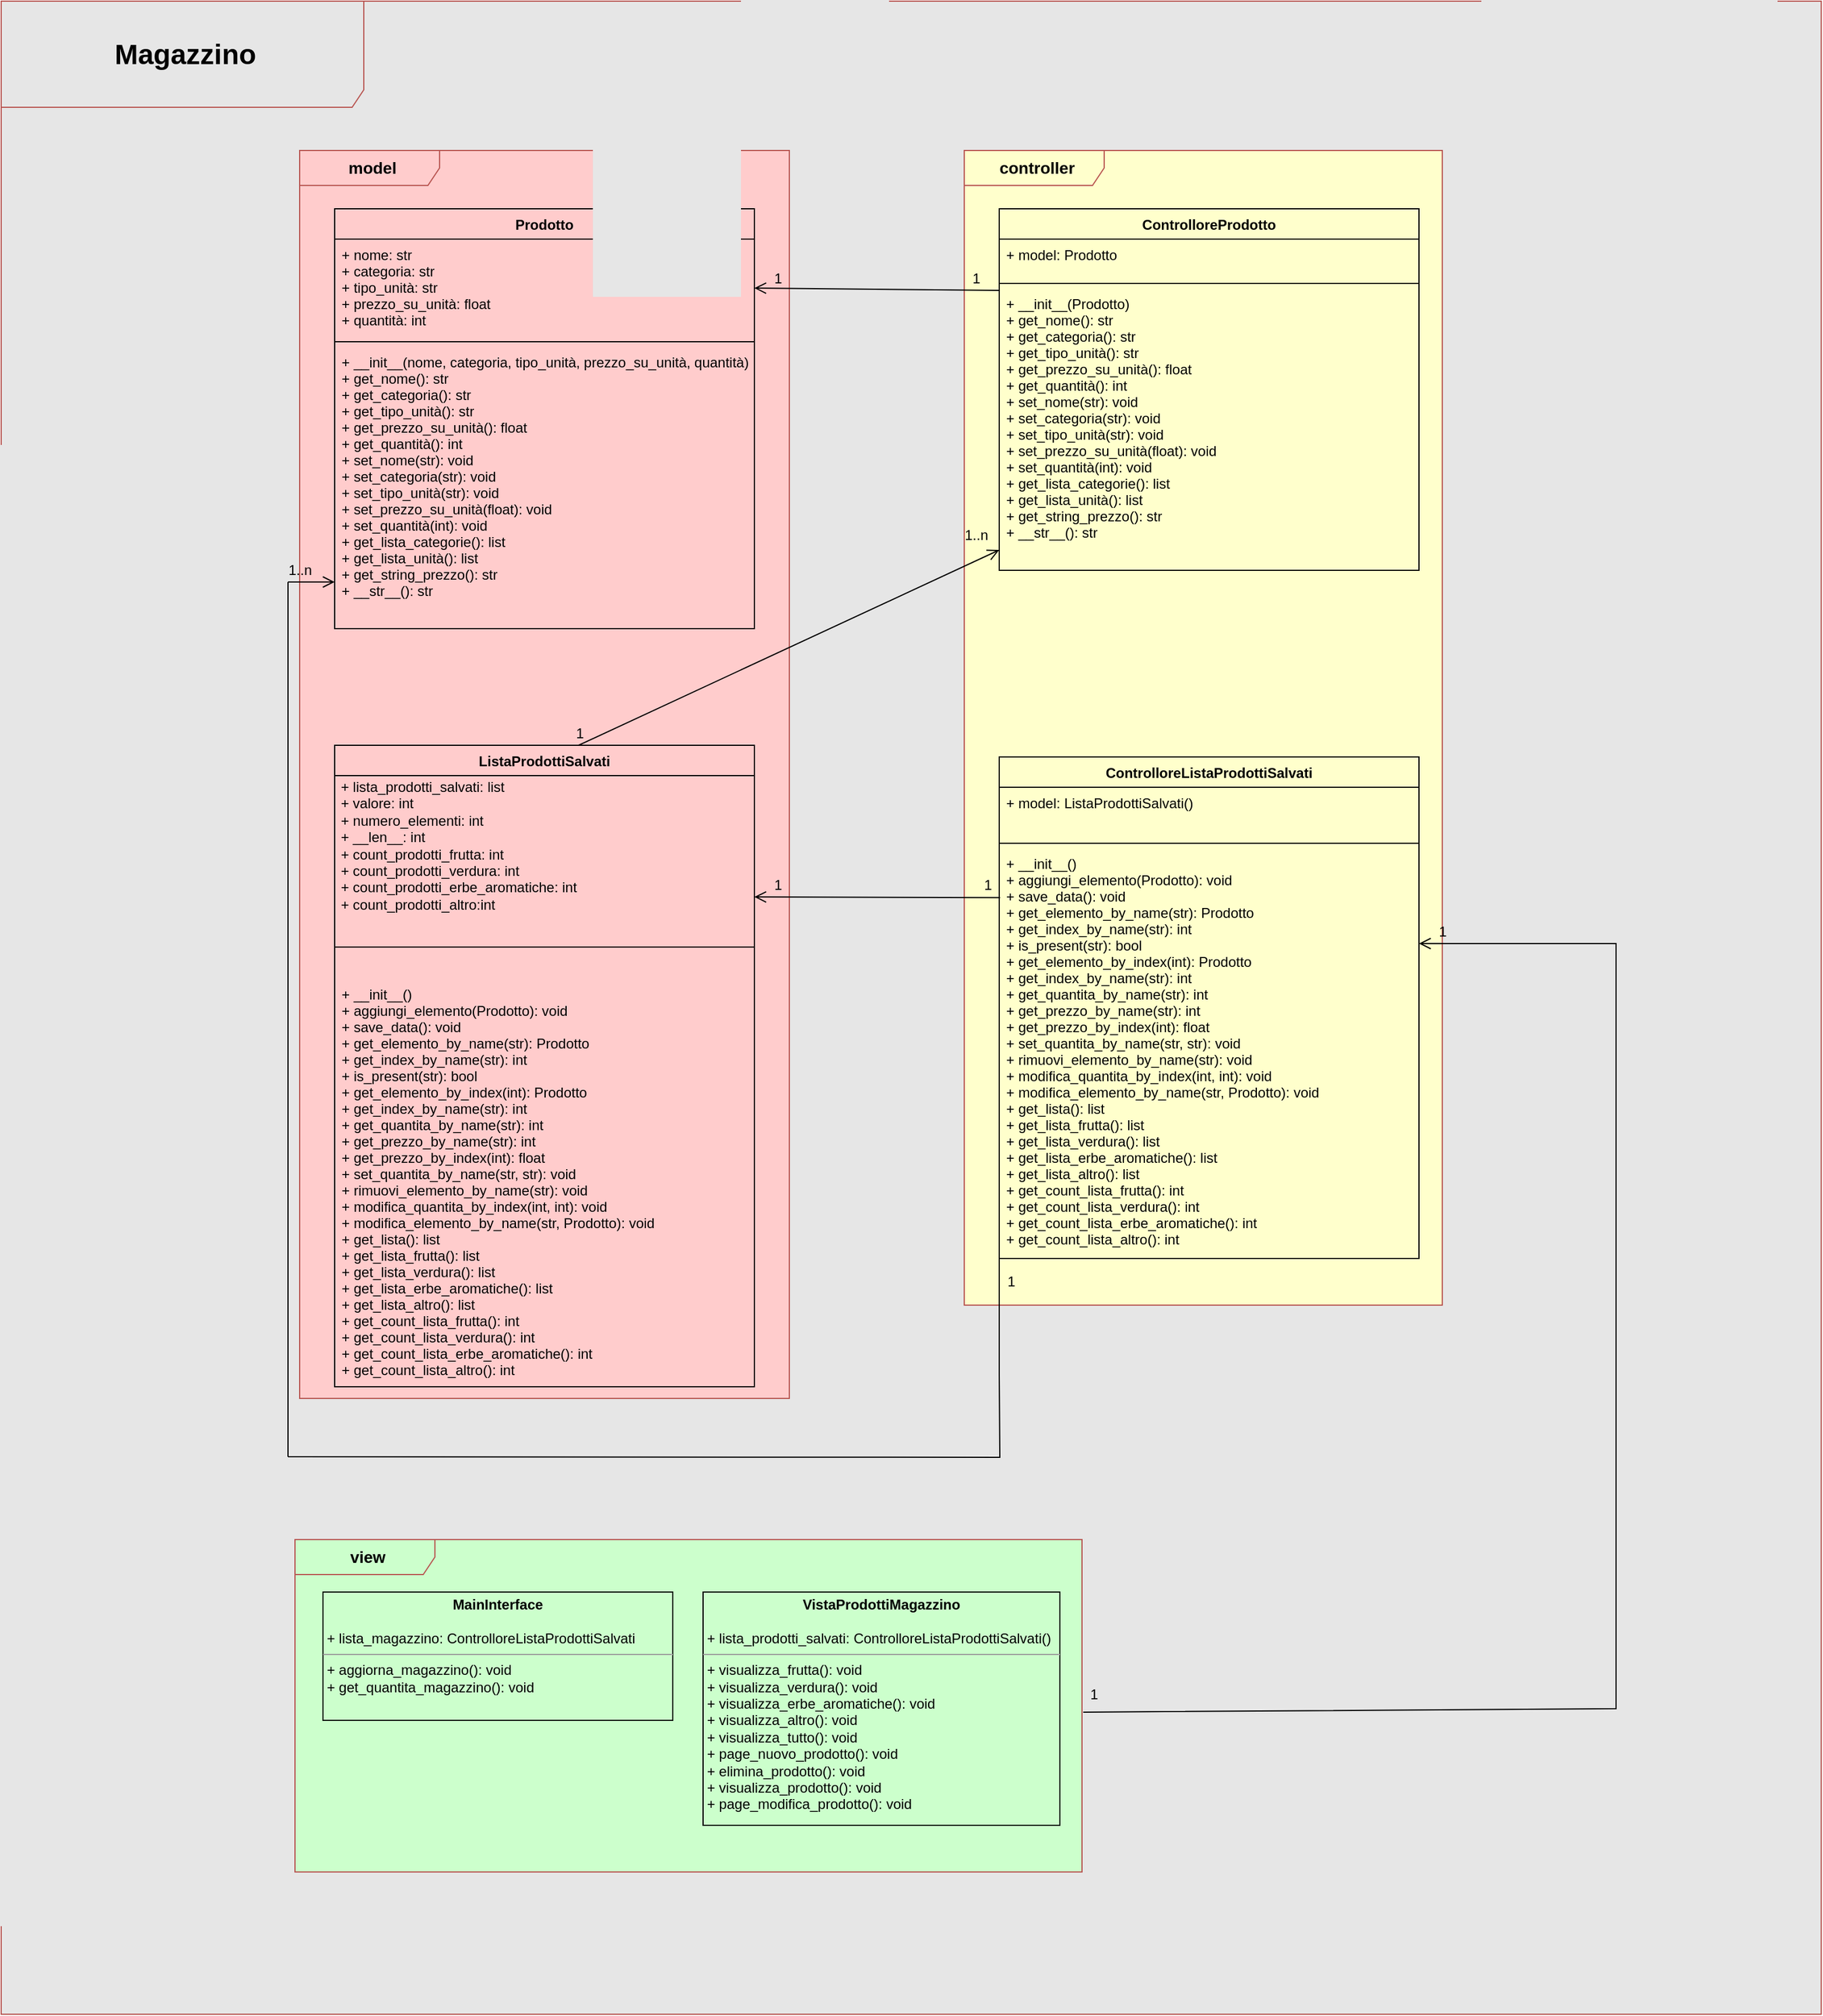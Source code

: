 <mxfile version="18.1.2" type="google"><diagram id="C5RBs43oDa-KdzZeNtuy" name="Page-1"><mxGraphModel grid="0" page="0" gridSize="10" guides="1" tooltips="1" connect="1" arrows="1" fold="1" pageScale="1" pageWidth="827" pageHeight="1169" math="0" shadow="0"><root><mxCell id="WIyWlLk6GJQsqaUBKTNV-0"/><mxCell id="WIyWlLk6GJQsqaUBKTNV-1" parent="WIyWlLk6GJQsqaUBKTNV-0"/><mxCell id="g54XUtFZfnQ2HnhKwt7d-25" value="&lt;b&gt;&lt;font style=&quot;font-size: 24px;&quot;&gt;Magazzino&lt;/font&gt;&lt;/b&gt;" style="shape=umlFrame;whiteSpace=wrap;html=1;width=311;height=91;boundedLbl=1;verticalAlign=middle;align=center;spacingLeft=5;fillColor=#E6E6E6;strokeColor=#b85450;gradientColor=none;swimlaneFillColor=#E6E6E6;shadow=0;sketch=0;" vertex="1" parent="WIyWlLk6GJQsqaUBKTNV-1"><mxGeometry x="-176" y="-88" width="1561" height="1726" as="geometry"/></mxCell><mxCell id="g54XUtFZfnQ2HnhKwt7d-24" value="&lt;b&gt;&lt;font style=&quot;font-size: 14px&quot;&gt;view&lt;/font&gt;&lt;/b&gt;" style="shape=umlFrame;whiteSpace=wrap;html=1;width=120;height=30;boundedLbl=1;verticalAlign=middle;align=center;spacingLeft=5;fillColor=#CCFFCC;strokeColor=#b85450;gradientColor=none;swimlaneFillColor=#CCFFCC;shadow=0;sketch=0;" vertex="1" parent="WIyWlLk6GJQsqaUBKTNV-1"><mxGeometry x="76" y="1231" width="675" height="285" as="geometry"/></mxCell><mxCell id="g54XUtFZfnQ2HnhKwt7d-23" value="&lt;b&gt;&lt;font style=&quot;font-size: 14px&quot;&gt;controller&lt;/font&gt;&lt;/b&gt;" style="shape=umlFrame;whiteSpace=wrap;html=1;width=120;height=30;boundedLbl=1;verticalAlign=middle;align=center;spacingLeft=5;fillColor=#FFFFCC;strokeColor=#b85450;gradientColor=none;swimlaneFillColor=#FFFFCC;shadow=0;sketch=0;" vertex="1" parent="WIyWlLk6GJQsqaUBKTNV-1"><mxGeometry x="650" y="40" width="410" height="990" as="geometry"/></mxCell><mxCell id="g54XUtFZfnQ2HnhKwt7d-22" value="&lt;b&gt;&lt;font style=&quot;font-size: 14px&quot;&gt;model&lt;/font&gt;&lt;/b&gt;" style="shape=umlFrame;whiteSpace=wrap;html=1;width=120;height=30;boundedLbl=1;verticalAlign=middle;align=center;spacingLeft=5;fillColor=#FFCCCC;strokeColor=#b85450;gradientColor=none;swimlaneFillColor=#FFCCCC;shadow=0;sketch=0;" vertex="1" parent="WIyWlLk6GJQsqaUBKTNV-1"><mxGeometry x="80" y="40" width="420" height="1070" as="geometry"/></mxCell><mxCell id="APYhC1s7JVbypr0rXn_1-8" value="ListaProdottiSalvati" style="swimlane;fontStyle=1;align=center;verticalAlign=top;childLayout=stackLayout;horizontal=1;startSize=26;horizontalStack=0;resizeParent=1;resizeParentMax=0;resizeLast=0;collapsible=1;marginBottom=0;fillColor=#FFCCCC;" vertex="1" parent="WIyWlLk6GJQsqaUBKTNV-1"><mxGeometry x="110" y="550" width="360" height="550" as="geometry"/></mxCell><mxCell id="APYhC1s7JVbypr0rXn_1-9" value="&amp;nbsp;+ lista_prodotti_salvati: list&lt;br&gt;&amp;nbsp;+ valore: int&lt;br&gt;&amp;nbsp;+ numero_elementi: int&lt;br&gt;&amp;nbsp;+ __len__: int&lt;br&gt;&amp;nbsp;+ count_prodotti_frutta: int&lt;br&gt;&amp;nbsp;+ count_prodotti_verdura: int&lt;br&gt;&amp;nbsp;+ count_prodotti_erbe_aromatiche: int&lt;br&gt;&amp;nbsp;+ count_prodotti_altro:int" style="text;html=1;align=left;verticalAlign=middle;resizable=0;points=[];autosize=1;strokeColor=none;" vertex="1" parent="APYhC1s7JVbypr0rXn_1-8"><mxGeometry y="26" width="360" height="120" as="geometry"/></mxCell><mxCell id="APYhC1s7JVbypr0rXn_1-10" value="" style="line;strokeWidth=1;fillColor=none;align=left;verticalAlign=middle;spacingTop=-1;spacingLeft=3;spacingRight=3;rotatable=0;labelPosition=right;points=[];portConstraint=eastwest;" vertex="1" parent="APYhC1s7JVbypr0rXn_1-8"><mxGeometry y="146" width="360" height="54" as="geometry"/></mxCell><mxCell id="APYhC1s7JVbypr0rXn_1-11" value="+ __init__()&#10;+ aggiungi_elemento(Prodotto): void&#10;+ save_data(): void&#10;+ get_elemento_by_name(str): Prodotto&#10;+ get_index_by_name(str): int&#10;+ is_present(str): bool&#10;+ get_elemento_by_index(int): Prodotto&#10;+ get_index_by_name(str): int&#10;+ get_quantita_by_name(str): int&#10;+ get_prezzo_by_name(str): int&#10;+ get_prezzo_by_index(int): float&#10;+ set_quantita_by_name(str, str): void&#10;+ rimuovi_elemento_by_name(str): void&#10;+ modifica_quantita_by_index(int, int): void&#10;+ modifica_elemento_by_name(str, Prodotto): void&#10;+ get_lista(): list&#10;+ get_lista_frutta(): list&#10;+ get_lista_verdura(): list&#10;+ get_lista_erbe_aromatiche(): list&#10;+ get_lista_altro(): list&#10;+ get_count_lista_frutta(): int&#10;+ get_count_lista_verdura(): int&#10;+ get_count_lista_erbe_aromatiche(): int&#10;+ get_count_lista_altro(): int" style="text;strokeColor=none;fillColor=none;align=left;verticalAlign=top;spacingLeft=4;spacingRight=4;overflow=hidden;rotatable=0;points=[[0,0.5],[1,0.5]];portConstraint=eastwest;labelPosition=center;verticalLabelPosition=middle;" vertex="1" parent="APYhC1s7JVbypr0rXn_1-8"><mxGeometry y="200" width="360" height="350" as="geometry"/></mxCell><mxCell id="n1P4kbc0GpZjM1yDnW4N-0" value="Prodotto" style="swimlane;fontStyle=1;align=center;verticalAlign=top;childLayout=stackLayout;horizontal=1;startSize=26;horizontalStack=0;resizeParent=1;resizeParentMax=0;resizeLast=0;collapsible=1;marginBottom=0;gradientColor=none;fillColor=#FFCCCC;" vertex="1" parent="WIyWlLk6GJQsqaUBKTNV-1"><mxGeometry x="110" y="90" width="360" height="360" as="geometry"/></mxCell><mxCell id="n1P4kbc0GpZjM1yDnW4N-1" value="+ nome: str&#10;+ categoria: str&#10;+ tipo_unità: str&#10;+ prezzo_su_unità: float&#10;+ quantità: int&#10;&#10;&#10;&#10;&#10;&#10;&#10;&#10;" style="text;strokeColor=none;fillColor=none;align=left;verticalAlign=top;spacingLeft=4;spacingRight=4;overflow=hidden;rotatable=0;points=[[0,0.5],[1,0.5]];portConstraint=eastwest;" vertex="1" parent="n1P4kbc0GpZjM1yDnW4N-0"><mxGeometry y="26" width="360" height="84" as="geometry"/></mxCell><mxCell id="n1P4kbc0GpZjM1yDnW4N-2" value="" style="line;strokeWidth=1;fillColor=none;align=left;verticalAlign=middle;spacingTop=-1;spacingLeft=3;spacingRight=3;rotatable=0;labelPosition=right;points=[];portConstraint=eastwest;" vertex="1" parent="n1P4kbc0GpZjM1yDnW4N-0"><mxGeometry y="110" width="360" height="8" as="geometry"/></mxCell><mxCell id="n1P4kbc0GpZjM1yDnW4N-3" value="+ __init__(nome, categoria, tipo_unità, prezzo_su_unità, quantità)&#10;+ get_nome(): str&#10;+ get_categoria(): str&#10;+ get_tipo_unità(): str&#10;+ get_prezzo_su_unità(): float&#10;+ get_quantità(): int&#10;+ set_nome(str): void&#10;+ set_categoria(str): void&#10;+ set_tipo_unità(str): void&#10;+ set_prezzo_su_unità(float): void&#10;+ set_quantità(int): void&#10;+ get_lista_categorie(): list &#10;+ get_lista_unità(): list&#10;+ get_string_prezzo(): str&#10;+ __str__(): str&#10;&#10;" style="text;strokeColor=none;fillColor=none;align=left;verticalAlign=top;spacingLeft=4;spacingRight=4;overflow=hidden;rotatable=0;points=[[0,0.5],[1,0.5]];portConstraint=eastwest;" vertex="1" parent="n1P4kbc0GpZjM1yDnW4N-0"><mxGeometry y="118" width="360" height="242" as="geometry"/></mxCell><mxCell id="n1P4kbc0GpZjM1yDnW4N-8" value="ControlloreProdotto" style="swimlane;fontStyle=1;align=center;verticalAlign=top;childLayout=stackLayout;horizontal=1;startSize=26;horizontalStack=0;resizeParent=1;resizeParentMax=0;resizeLast=0;collapsible=1;marginBottom=0;fillColor=#FFFFCC;" vertex="1" parent="WIyWlLk6GJQsqaUBKTNV-1"><mxGeometry x="680" y="90" width="360" height="310" as="geometry"/></mxCell><mxCell id="n1P4kbc0GpZjM1yDnW4N-9" value="+ model: Prodotto&#10;&#10;&#10;&#10;&#10;&#10;&#10;&#10;" style="text;strokeColor=none;fillColor=none;align=left;verticalAlign=top;spacingLeft=4;spacingRight=4;overflow=hidden;rotatable=0;points=[[0,0.5],[1,0.5]];portConstraint=eastwest;" vertex="1" parent="n1P4kbc0GpZjM1yDnW4N-8"><mxGeometry y="26" width="360" height="34" as="geometry"/></mxCell><mxCell id="n1P4kbc0GpZjM1yDnW4N-10" value="" style="line;strokeWidth=1;fillColor=none;align=left;verticalAlign=middle;spacingTop=-1;spacingLeft=3;spacingRight=3;rotatable=0;labelPosition=right;points=[];portConstraint=eastwest;" vertex="1" parent="n1P4kbc0GpZjM1yDnW4N-8"><mxGeometry y="60" width="360" height="8" as="geometry"/></mxCell><mxCell id="n1P4kbc0GpZjM1yDnW4N-11" value="+ __init__(Prodotto)&#10;+ get_nome(): str&#10;+ get_categoria(): str&#10;+ get_tipo_unità(): str&#10;+ get_prezzo_su_unità(): float&#10;+ get_quantità(): int&#10;+ set_nome(str): void&#10;+ set_categoria(str): void&#10;+ set_tipo_unità(str): void&#10;+ set_prezzo_su_unità(float): void&#10;+ set_quantità(int): void&#10;+ get_lista_categorie(): list &#10;+ get_lista_unità(): list&#10;+ get_string_prezzo(): str&#10;+ __str__(): str&#10;&#10;" style="text;strokeColor=none;fillColor=none;align=left;verticalAlign=top;spacingLeft=4;spacingRight=4;overflow=hidden;rotatable=0;points=[[0,0.5],[1,0.5]];portConstraint=eastwest;" vertex="1" parent="n1P4kbc0GpZjM1yDnW4N-8"><mxGeometry y="68" width="360" height="242" as="geometry"/></mxCell><mxCell id="n1P4kbc0GpZjM1yDnW4N-12" value="ControlloreListaProdottiSalvati" style="swimlane;fontStyle=1;align=center;verticalAlign=top;childLayout=stackLayout;horizontal=1;startSize=26;horizontalStack=0;resizeParent=1;resizeParentMax=0;resizeLast=0;collapsible=1;marginBottom=0;fillColor=#FFFFCC;" vertex="1" parent="WIyWlLk6GJQsqaUBKTNV-1"><mxGeometry x="680" y="560" width="360" height="430" as="geometry"/></mxCell><mxCell id="n1P4kbc0GpZjM1yDnW4N-13" value="+ model: ListaProdottiSalvati()&#10;&#10;&#10;&#10;&#10;&#10;&#10;&#10;" style="text;strokeColor=none;fillColor=none;align=left;verticalAlign=top;spacingLeft=4;spacingRight=4;overflow=hidden;rotatable=0;points=[[0,0.5],[1,0.5]];portConstraint=eastwest;" vertex="1" parent="n1P4kbc0GpZjM1yDnW4N-12"><mxGeometry y="26" width="360" height="44" as="geometry"/></mxCell><mxCell id="n1P4kbc0GpZjM1yDnW4N-14" value="" style="line;strokeWidth=1;fillColor=none;align=left;verticalAlign=middle;spacingTop=-1;spacingLeft=3;spacingRight=3;rotatable=0;labelPosition=right;points=[];portConstraint=eastwest;" vertex="1" parent="n1P4kbc0GpZjM1yDnW4N-12"><mxGeometry y="70" width="360" height="8" as="geometry"/></mxCell><mxCell id="n1P4kbc0GpZjM1yDnW4N-15" value="+ __init__()&#10;+ aggiungi_elemento(Prodotto): void&#10;+ save_data(): void&#10;+ get_elemento_by_name(str): Prodotto&#10;+ get_index_by_name(str): int&#10;+ is_present(str): bool&#10;+ get_elemento_by_index(int): Prodotto&#10;+ get_index_by_name(str): int&#10;+ get_quantita_by_name(str): int&#10;+ get_prezzo_by_name(str): int&#10;+ get_prezzo_by_index(int): float&#10;+ set_quantita_by_name(str, str): void&#10;+ rimuovi_elemento_by_name(str): void&#10;+ modifica_quantita_by_index(int, int): void&#10;+ modifica_elemento_by_name(str, Prodotto): void&#10;+ get_lista(): list&#10;+ get_lista_frutta(): list&#10;+ get_lista_verdura(): list&#10;+ get_lista_erbe_aromatiche(): list&#10;+ get_lista_altro(): list&#10;+ get_count_lista_frutta(): int&#10;+ get_count_lista_verdura(): int&#10;+ get_count_lista_erbe_aromatiche(): int&#10;+ get_count_lista_altro(): int" style="text;strokeColor=none;fillColor=none;align=left;verticalAlign=top;spacingLeft=4;spacingRight=4;overflow=hidden;rotatable=0;points=[[0,0.5],[1,0.5]];portConstraint=eastwest;" vertex="1" parent="n1P4kbc0GpZjM1yDnW4N-12"><mxGeometry y="78" width="360" height="352" as="geometry"/></mxCell><mxCell id="n1P4kbc0GpZjM1yDnW4N-16" value="&lt;p style=&quot;margin: 0px ; margin-top: 4px ; text-align: center&quot;&gt;&lt;b&gt;VistaProdottiMagazzino&lt;/b&gt;&lt;/p&gt;&lt;br&gt;&amp;nbsp;+ lista_prodotti_salvati: ControlloreListaProdottiSalvati()&lt;br&gt;&lt;hr size=&quot;1&quot;&gt;&amp;nbsp;&lt;span&gt;+ visualizza_frutta(): void&lt;br&gt;&amp;nbsp;+ visualizza_verdura(): void&lt;br&gt;&amp;nbsp;+ visualizza_erbe_aromatiche(): void&lt;br&gt;&amp;nbsp;+ visualizza_altro(): void&lt;br&gt;&lt;/span&gt;&amp;nbsp;+ visualizza_tutto(): void&lt;br&gt;&amp;nbsp;+ page_nuovo_prodotto(): void&lt;br&gt;&amp;nbsp;+ elimina_prodotto(): void&lt;br&gt;&amp;nbsp;+ visualizza_prodotto(): void&lt;br&gt;&amp;nbsp;+ page_modifica_prodotto(): void&lt;br&gt;&lt;div&gt;&amp;nbsp;&lt;/div&gt;&lt;div&gt;&amp;nbsp;&lt;/div&gt;&lt;div&gt;&lt;br&gt;&lt;/div&gt;&lt;br&gt;&lt;div style=&quot;height: 2px&quot;&gt;&lt;br&gt;&lt;/div&gt;" style="verticalAlign=top;align=left;overflow=fill;fontSize=12;fontFamily=Helvetica;html=1;fillColor=#CCFFCC;" vertex="1" parent="WIyWlLk6GJQsqaUBKTNV-1"><mxGeometry x="426" y="1276" width="306" height="200" as="geometry"/></mxCell><mxCell id="g54XUtFZfnQ2HnhKwt7d-0" value="" style="endArrow=open;startArrow=none;endFill=0;startFill=0;endSize=8;html=1;verticalAlign=bottom;labelBackgroundColor=none;strokeWidth=1;rounded=0;exitX=0.05;exitY=1.25;exitDx=0;exitDy=0;exitPerimeter=0;" edge="1" parent="WIyWlLk6GJQsqaUBKTNV-1" source="g54XUtFZfnQ2HnhKwt7d-2"><mxGeometry width="160" relative="1" as="geometry"><mxPoint x="1220" y="720" as="sourcePoint"/><mxPoint x="1040" y="720" as="targetPoint"/><Array as="points"><mxPoint x="1209" y="1376"/><mxPoint x="1209" y="720"/></Array></mxGeometry></mxCell><mxCell id="g54XUtFZfnQ2HnhKwt7d-1" value="1" style="text;html=1;align=center;verticalAlign=middle;resizable=0;points=[];autosize=1;strokeColor=none;fillColor=none;" vertex="1" parent="WIyWlLk6GJQsqaUBKTNV-1"><mxGeometry x="1050" y="700" width="20" height="20" as="geometry"/></mxCell><mxCell id="g54XUtFZfnQ2HnhKwt7d-2" value="1" style="text;html=1;align=center;verticalAlign=middle;resizable=0;points=[];autosize=1;strokeColor=none;fillColor=none;" vertex="1" parent="WIyWlLk6GJQsqaUBKTNV-1"><mxGeometry x="751" y="1354" width="20" height="20" as="geometry"/></mxCell><mxCell id="g54XUtFZfnQ2HnhKwt7d-3" value="" style="endArrow=open;startArrow=none;endFill=0;startFill=0;endSize=8;html=1;verticalAlign=bottom;labelBackgroundColor=none;strokeWidth=1;rounded=0;exitX=0.002;exitY=0.121;exitDx=0;exitDy=0;exitPerimeter=0;" edge="1" parent="WIyWlLk6GJQsqaUBKTNV-1" source="n1P4kbc0GpZjM1yDnW4N-15"><mxGeometry width="160" relative="1" as="geometry"><mxPoint x="670" y="680" as="sourcePoint"/><mxPoint x="470" y="680" as="targetPoint"/></mxGeometry></mxCell><mxCell id="g54XUtFZfnQ2HnhKwt7d-4" value="1" style="text;html=1;align=center;verticalAlign=middle;resizable=0;points=[];autosize=1;strokeColor=none;fillColor=none;" vertex="1" parent="WIyWlLk6GJQsqaUBKTNV-1"><mxGeometry x="480" y="660" width="20" height="20" as="geometry"/></mxCell><mxCell id="g54XUtFZfnQ2HnhKwt7d-5" value="1" style="text;html=1;align=center;verticalAlign=middle;resizable=0;points=[];autosize=1;strokeColor=none;fillColor=none;" vertex="1" parent="WIyWlLk6GJQsqaUBKTNV-1"><mxGeometry x="660" y="660" width="20" height="20" as="geometry"/></mxCell><mxCell id="g54XUtFZfnQ2HnhKwt7d-6" value="" style="endArrow=open;startArrow=none;endFill=0;startFill=0;endSize=8;html=1;verticalAlign=bottom;labelBackgroundColor=none;strokeWidth=1;rounded=0;exitX=0.5;exitY=0;exitDx=0;exitDy=0;entryX=0.003;entryY=0.806;entryDx=0;entryDy=0;entryPerimeter=0;" edge="1" parent="WIyWlLk6GJQsqaUBKTNV-1"><mxGeometry width="160" relative="1" as="geometry"><mxPoint x="319.22" y="550" as="sourcePoint"/><mxPoint x="680.0" y="382.56" as="targetPoint"/></mxGeometry></mxCell><mxCell id="g54XUtFZfnQ2HnhKwt7d-7" value="1" style="text;html=1;align=center;verticalAlign=middle;resizable=0;points=[];autosize=1;strokeColor=none;fillColor=none;" vertex="1" parent="WIyWlLk6GJQsqaUBKTNV-1"><mxGeometry x="310" y="530" width="20" height="20" as="geometry"/></mxCell><mxCell id="g54XUtFZfnQ2HnhKwt7d-8" value="1..n" style="text;html=1;align=center;verticalAlign=middle;resizable=0;points=[];autosize=1;strokeColor=none;fillColor=none;" vertex="1" parent="WIyWlLk6GJQsqaUBKTNV-1"><mxGeometry x="640" y="360" width="40" height="20" as="geometry"/></mxCell><mxCell id="g54XUtFZfnQ2HnhKwt7d-9" value="" style="endArrow=none;html=1;endSize=12;startArrow=none;startSize=14;startFill=0;edgeStyle=orthogonalEdgeStyle;align=center;verticalAlign=bottom;endFill=0;rounded=0;entryX=0.049;entryY=1.012;entryDx=0;entryDy=0;entryPerimeter=0;" edge="1" parent="WIyWlLk6GJQsqaUBKTNV-1"><mxGeometry y="3" relative="1" as="geometry"><mxPoint x="70" y="1160" as="sourcePoint"/><mxPoint x="680.0" y="1090" as="targetPoint"/></mxGeometry></mxCell><mxCell id="g54XUtFZfnQ2HnhKwt7d-11" value="" style="endArrow=none;html=1;rounded=0;entryX=0;entryY=0.995;entryDx=0;entryDy=0;entryPerimeter=0;" edge="1" parent="WIyWlLk6GJQsqaUBKTNV-1" target="n1P4kbc0GpZjM1yDnW4N-15"><mxGeometry width="50" height="50" relative="1" as="geometry"><mxPoint x="680" y="1090" as="sourcePoint"/><mxPoint x="710" y="1040" as="targetPoint"/></mxGeometry></mxCell><mxCell id="g54XUtFZfnQ2HnhKwt7d-14" value="" style="endArrow=none;html=1;rounded=0;" edge="1" parent="WIyWlLk6GJQsqaUBKTNV-1"><mxGeometry width="50" height="50" relative="1" as="geometry"><mxPoint x="70" y="1160" as="sourcePoint"/><mxPoint x="70" y="410" as="targetPoint"/></mxGeometry></mxCell><mxCell id="g54XUtFZfnQ2HnhKwt7d-15" value="" style="endArrow=open;startArrow=none;endFill=0;startFill=0;endSize=8;html=1;verticalAlign=bottom;labelBackgroundColor=none;strokeWidth=1;rounded=0;" edge="1" parent="WIyWlLk6GJQsqaUBKTNV-1"><mxGeometry width="160" relative="1" as="geometry"><mxPoint x="70" y="410" as="sourcePoint"/><mxPoint x="110" y="410" as="targetPoint"/></mxGeometry></mxCell><mxCell id="g54XUtFZfnQ2HnhKwt7d-16" value="1..n" style="text;html=1;align=center;verticalAlign=middle;resizable=0;points=[];autosize=1;strokeColor=none;fillColor=none;" vertex="1" parent="WIyWlLk6GJQsqaUBKTNV-1"><mxGeometry x="60" y="390" width="40" height="20" as="geometry"/></mxCell><mxCell id="g54XUtFZfnQ2HnhKwt7d-17" value="1" style="text;html=1;align=center;verticalAlign=middle;resizable=0;points=[];autosize=1;strokeColor=none;fillColor=none;" vertex="1" parent="WIyWlLk6GJQsqaUBKTNV-1"><mxGeometry x="680" y="1000" width="20" height="20" as="geometry"/></mxCell><mxCell id="g54XUtFZfnQ2HnhKwt7d-18" value="" style="endArrow=open;startArrow=none;endFill=0;startFill=0;endSize=8;html=1;verticalAlign=bottom;labelBackgroundColor=none;strokeWidth=1;rounded=0;entryX=1;entryY=0.5;entryDx=0;entryDy=0;exitX=0;exitY=0.111;exitDx=0;exitDy=0;exitPerimeter=0;" edge="1" parent="WIyWlLk6GJQsqaUBKTNV-1" target="n1P4kbc0GpZjM1yDnW4N-1"><mxGeometry width="160" relative="1" as="geometry"><mxPoint x="680" y="160" as="sourcePoint"/><mxPoint x="480" y="160.64" as="targetPoint"/></mxGeometry></mxCell><mxCell id="g54XUtFZfnQ2HnhKwt7d-20" value="1" style="text;html=1;align=center;verticalAlign=middle;resizable=0;points=[];autosize=1;strokeColor=none;fillColor=none;" vertex="1" parent="WIyWlLk6GJQsqaUBKTNV-1"><mxGeometry x="650" y="140" width="20" height="20" as="geometry"/></mxCell><mxCell id="g54XUtFZfnQ2HnhKwt7d-21" value="1" style="text;html=1;align=center;verticalAlign=middle;resizable=0;points=[];autosize=1;strokeColor=none;fillColor=none;" vertex="1" parent="WIyWlLk6GJQsqaUBKTNV-1"><mxGeometry x="480" y="140" width="20" height="20" as="geometry"/></mxCell><mxCell id="1VcqjJTW17gspt4pC_q6-0" value="&lt;p style=&quot;margin: 0px ; margin-top: 4px ; text-align: center&quot;&gt;&lt;b&gt;MainInterface&lt;/b&gt;&lt;/p&gt;&lt;br&gt;&amp;nbsp;+ lista_magazzino: ControlloreListaProdottiSalvati&amp;nbsp;&lt;hr size=&quot;1&quot;&gt;&amp;nbsp;+ aggiorna_magazzino(): void&lt;br&gt;&amp;nbsp;+ get_quantita_magazzino(): void&lt;br&gt;&amp;nbsp;&amp;nbsp;&lt;br&gt;&lt;div&gt;&amp;nbsp;&lt;/div&gt;&lt;div&gt;&amp;nbsp;&lt;/div&gt;&lt;div&gt;&lt;br&gt;&lt;/div&gt;&lt;br&gt;&lt;div style=&quot;height: 2px&quot;&gt;&lt;br&gt;&lt;/div&gt;" style="verticalAlign=top;align=left;overflow=fill;fontSize=12;fontFamily=Helvetica;html=1;fillColor=#CCFFCC;" vertex="1" parent="WIyWlLk6GJQsqaUBKTNV-1"><mxGeometry x="100" y="1276" width="300" height="110" as="geometry"/></mxCell></root></mxGraphModel></diagram></mxfile>